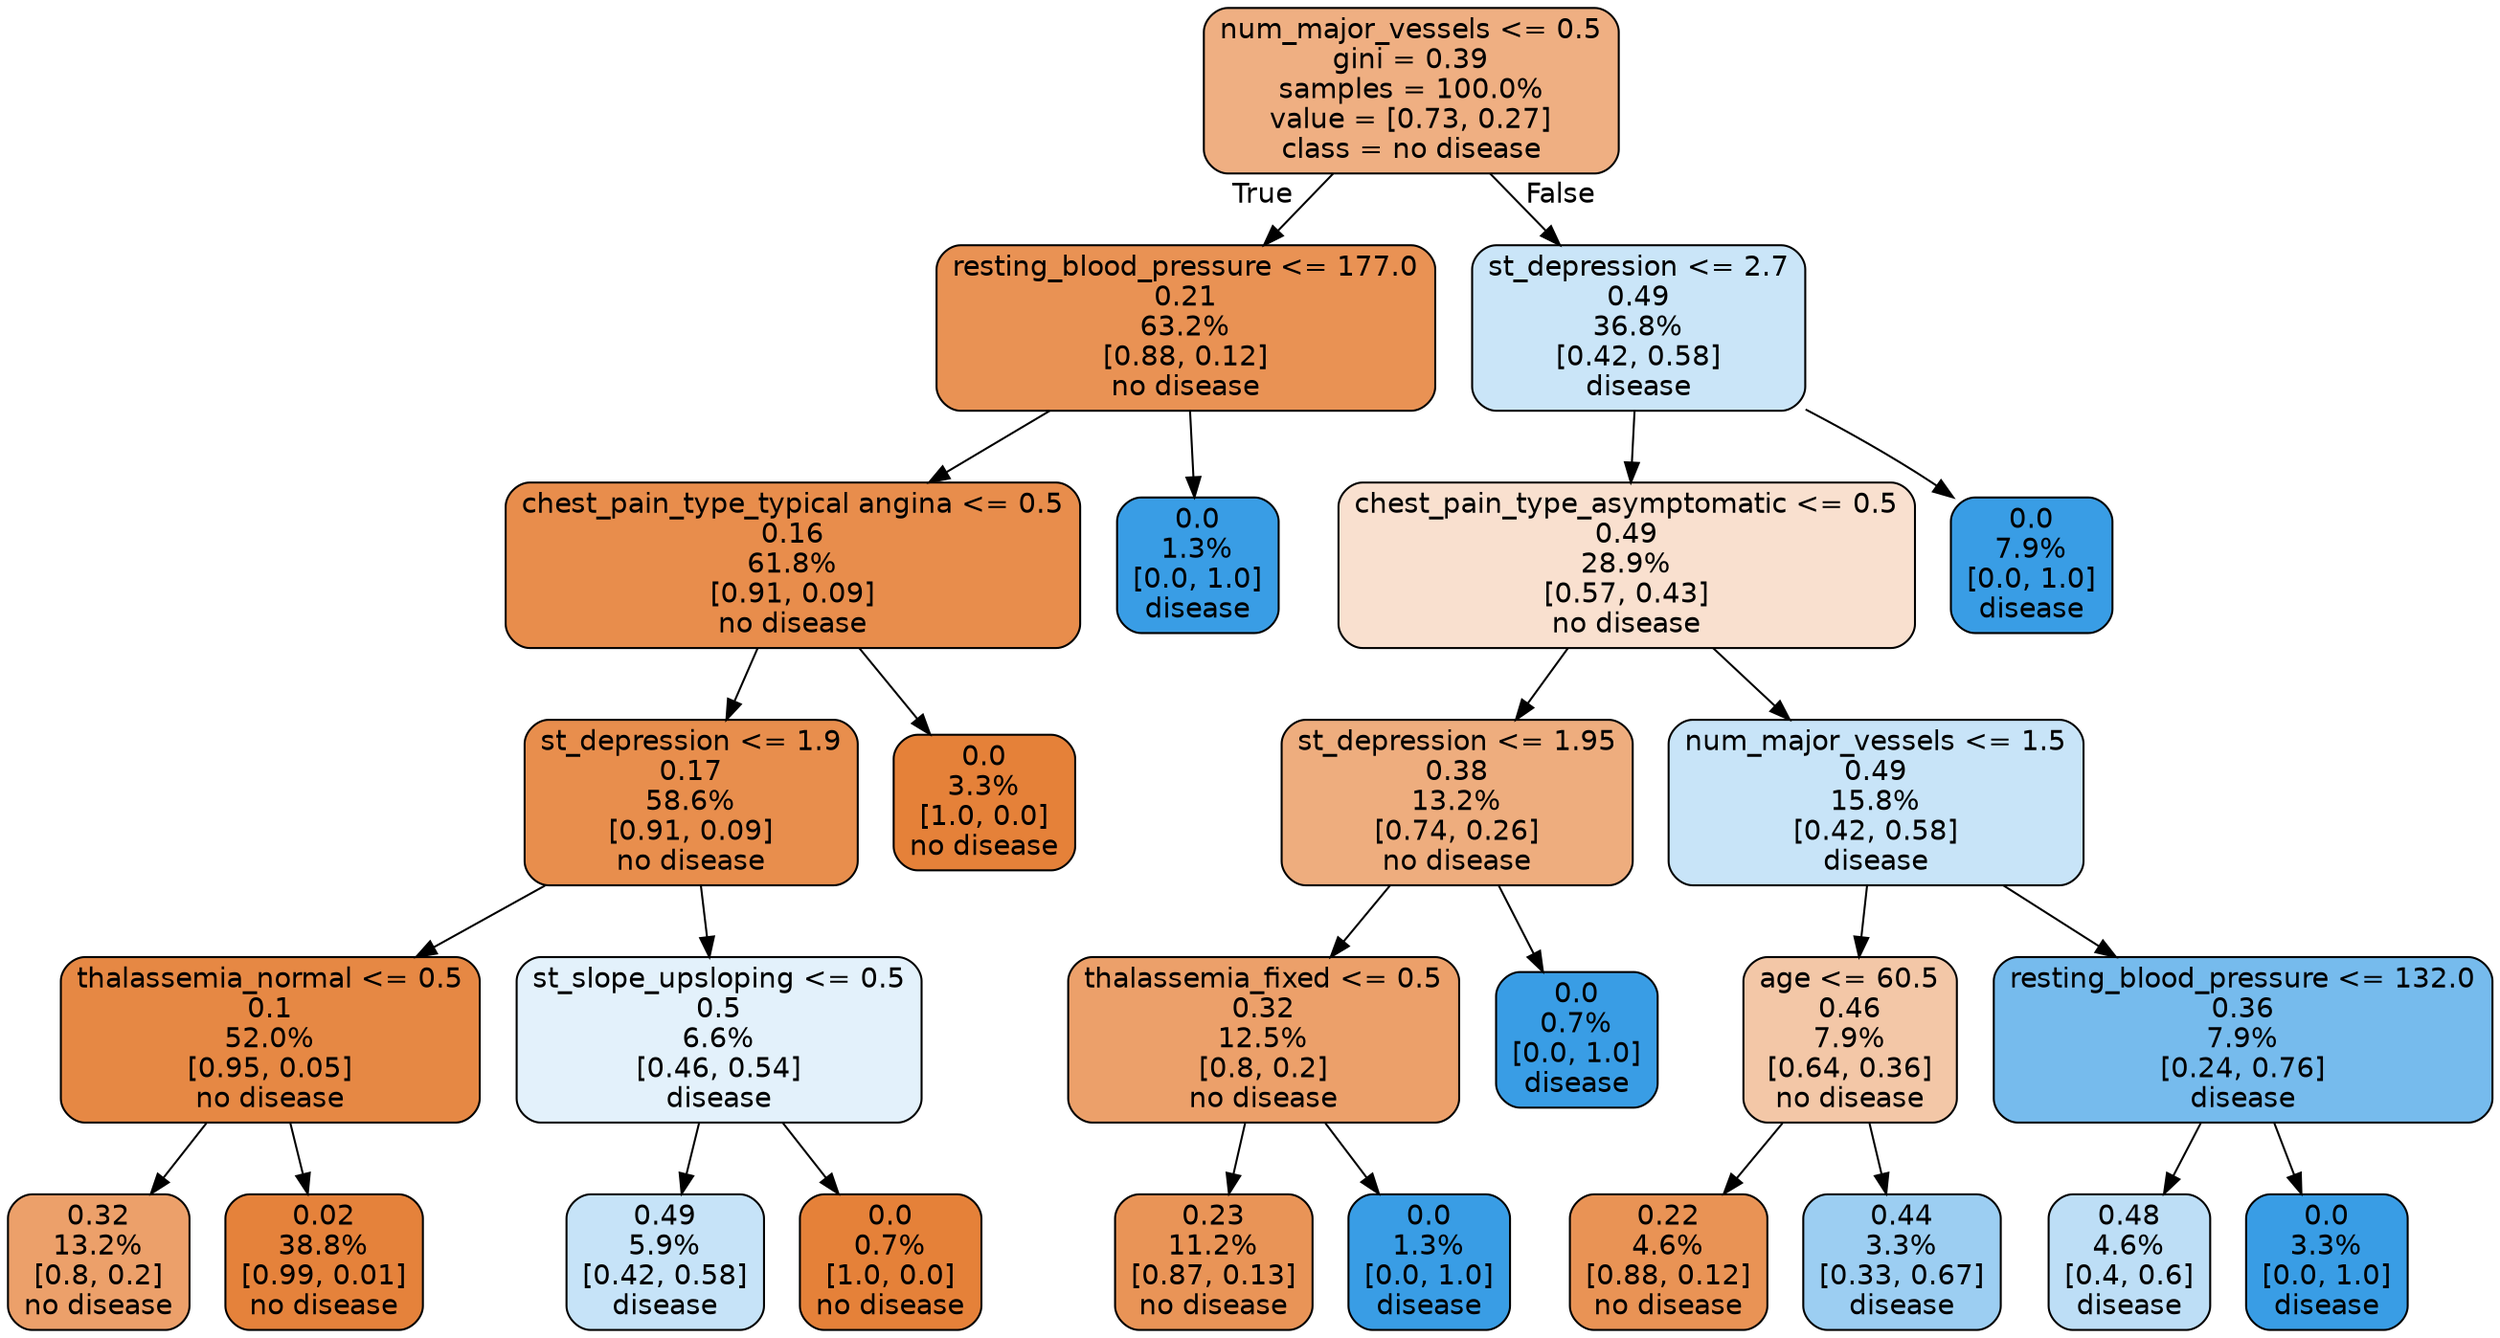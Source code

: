 digraph Tree {
node [shape=box, style="filled, rounded", color="black", fontname="helvetica"] ;
edge [fontname="helvetica"] ;
0 [label="num_major_vessels <= 0.5\ngini = 0.39\nsamples = 100.0%\nvalue = [0.73, 0.27]\nclass = no disease", fillcolor="#efaf82"] ;
1 [label="resting_blood_pressure <= 177.0\n0.21\n63.2%\n[0.88, 0.12]\nno disease", fillcolor="#e99254"] ;
0 -> 1 [labeldistance=2.5, labelangle=45, headlabel="True"] ;
2 [label="chest_pain_type_typical angina <= 0.5\n0.16\n61.8%\n[0.91, 0.09]\nno disease", fillcolor="#e88d4c"] ;
1 -> 2 ;
3 [label="st_depression <= 1.9\n0.17\n58.6%\n[0.91, 0.09]\nno disease", fillcolor="#e88e4d"] ;
2 -> 3 ;
4 [label="thalassemia_normal <= 0.5\n0.1\n52.0%\n[0.95, 0.05]\nno disease", fillcolor="#e68844"] ;
3 -> 4 ;
5 [label="0.32\n13.2%\n[0.8, 0.2]\nno disease", fillcolor="#eca06a"] ;
4 -> 5 ;
6 [label="0.02\n38.8%\n[0.99, 0.01]\nno disease", fillcolor="#e5823b"] ;
4 -> 6 ;
7 [label="st_slope_upsloping <= 0.5\n0.5\n6.6%\n[0.46, 0.54]\ndisease", fillcolor="#e3f1fb"] ;
3 -> 7 ;
8 [label="0.49\n5.9%\n[0.42, 0.58]\ndisease", fillcolor="#c6e3f8"] ;
7 -> 8 ;
9 [label="0.0\n0.7%\n[1.0, 0.0]\nno disease", fillcolor="#e58139"] ;
7 -> 9 ;
10 [label="0.0\n3.3%\n[1.0, 0.0]\nno disease", fillcolor="#e58139"] ;
2 -> 10 ;
11 [label="0.0\n1.3%\n[0.0, 1.0]\ndisease", fillcolor="#399de5"] ;
1 -> 11 ;
12 [label="st_depression <= 2.7\n0.49\n36.8%\n[0.42, 0.58]\ndisease", fillcolor="#cae5f8"] ;
0 -> 12 [labeldistance=2.5, labelangle=-45, headlabel="False"] ;
13 [label="chest_pain_type_asymptomatic <= 0.5\n0.49\n28.9%\n[0.57, 0.43]\nno disease", fillcolor="#f9e0cf"] ;
12 -> 13 ;
14 [label="st_depression <= 1.95\n0.38\n13.2%\n[0.74, 0.26]\nno disease", fillcolor="#eead7e"] ;
13 -> 14 ;
15 [label="thalassemia_fixed <= 0.5\n0.32\n12.5%\n[0.8, 0.2]\nno disease", fillcolor="#eca06a"] ;
14 -> 15 ;
16 [label="0.23\n11.2%\n[0.87, 0.13]\nno disease", fillcolor="#e99457"] ;
15 -> 16 ;
17 [label="0.0\n1.3%\n[0.0, 1.0]\ndisease", fillcolor="#399de5"] ;
15 -> 17 ;
18 [label="0.0\n0.7%\n[0.0, 1.0]\ndisease", fillcolor="#399de5"] ;
14 -> 18 ;
19 [label="num_major_vessels <= 1.5\n0.49\n15.8%\n[0.42, 0.58]\ndisease", fillcolor="#c8e4f8"] ;
13 -> 19 ;
20 [label="age <= 60.5\n0.46\n7.9%\n[0.64, 0.36]\nno disease", fillcolor="#f3c7a7"] ;
19 -> 20 ;
21 [label="0.22\n4.6%\n[0.88, 0.12]\nno disease", fillcolor="#e99355"] ;
20 -> 21 ;
22 [label="0.44\n3.3%\n[0.33, 0.67]\ndisease", fillcolor="#9ccef2"] ;
20 -> 22 ;
23 [label="resting_blood_pressure <= 132.0\n0.36\n7.9%\n[0.24, 0.76]\ndisease", fillcolor="#76bbed"] ;
19 -> 23 ;
24 [label="0.48\n4.6%\n[0.4, 0.6]\ndisease", fillcolor="#bddef6"] ;
23 -> 24 ;
25 [label="0.0\n3.3%\n[0.0, 1.0]\ndisease", fillcolor="#399de5"] ;
23 -> 25 ;
26 [label="0.0\n7.9%\n[0.0, 1.0]\ndisease", fillcolor="#399de5"] ;
12 -> 26 ;
}